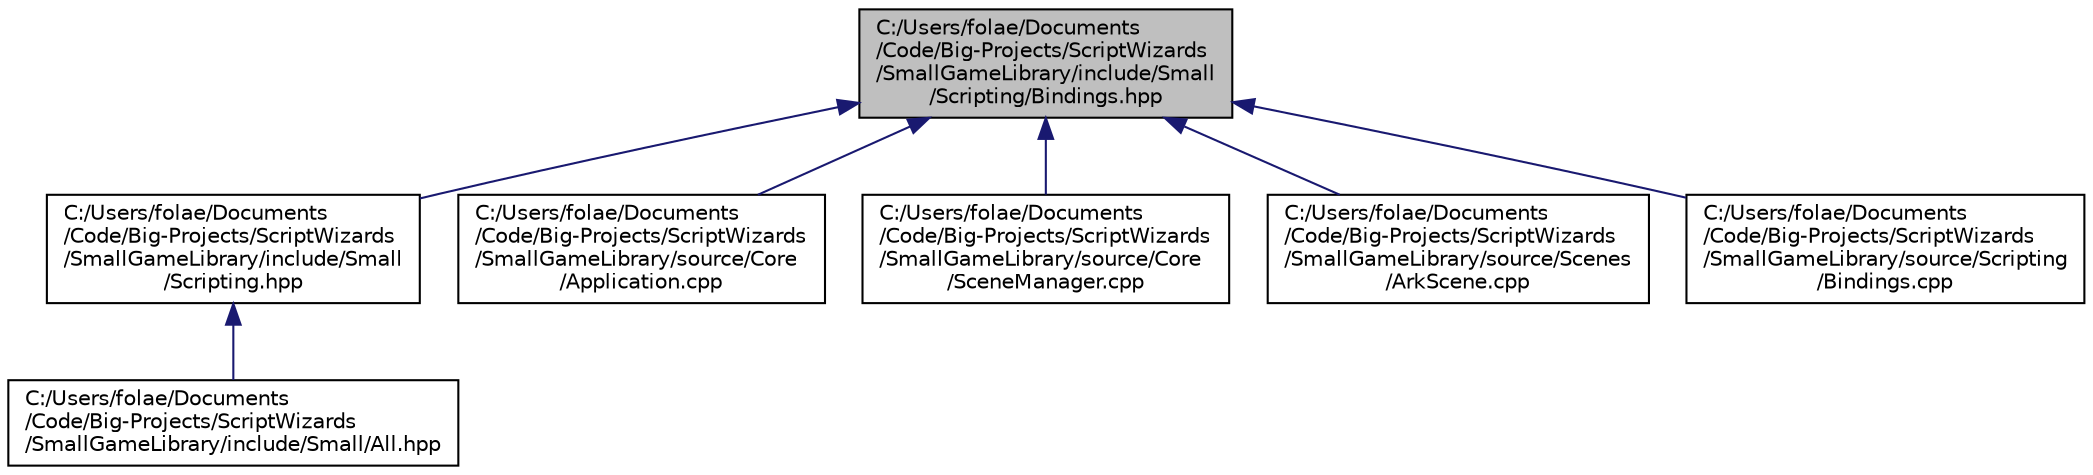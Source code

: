 digraph "C:/Users/folae/Documents/Code/Big-Projects/ScriptWizards/SmallGameLibrary/include/Small/Scripting/Bindings.hpp"
{
 // INTERACTIVE_SVG=YES
 // LATEX_PDF_SIZE
  edge [fontname="Helvetica",fontsize="10",labelfontname="Helvetica",labelfontsize="10"];
  node [fontname="Helvetica",fontsize="10",shape=record];
  Node1 [label="C:/Users/folae/Documents\l/Code/Big-Projects/ScriptWizards\l/SmallGameLibrary/include/Small\l/Scripting/Bindings.hpp",height=0.2,width=0.4,color="black", fillcolor="grey75", style="filled", fontcolor="black",tooltip="Binding the small game library in ArkScript."];
  Node1 -> Node2 [dir="back",color="midnightblue",fontsize="10",style="solid",fontname="Helvetica"];
  Node2 [label="C:/Users/folae/Documents\l/Code/Big-Projects/ScriptWizards\l/SmallGameLibrary/include/Small\l/Scripting.hpp",height=0.2,width=0.4,color="black", fillcolor="white", style="filled",URL="$d3/dc8/Scripting_8hpp.html",tooltip="Include all the files from the Scripting folder."];
  Node2 -> Node3 [dir="back",color="midnightblue",fontsize="10",style="solid",fontname="Helvetica"];
  Node3 [label="C:/Users/folae/Documents\l/Code/Big-Projects/ScriptWizards\l/SmallGameLibrary/include/Small/All.hpp",height=0.2,width=0.4,color="black", fillcolor="white", style="filled",URL="$da/d41/All_8hpp.html",tooltip="Include the needed files to start a project using the library."];
  Node1 -> Node4 [dir="back",color="midnightblue",fontsize="10",style="solid",fontname="Helvetica"];
  Node4 [label="C:/Users/folae/Documents\l/Code/Big-Projects/ScriptWizards\l/SmallGameLibrary/source/Core\l/Application.cpp",height=0.2,width=0.4,color="black", fillcolor="white", style="filled",URL="$d2/db6/Application_8cpp.html",tooltip=" "];
  Node1 -> Node5 [dir="back",color="midnightblue",fontsize="10",style="solid",fontname="Helvetica"];
  Node5 [label="C:/Users/folae/Documents\l/Code/Big-Projects/ScriptWizards\l/SmallGameLibrary/source/Core\l/SceneManager.cpp",height=0.2,width=0.4,color="black", fillcolor="white", style="filled",URL="$da/d2c/SceneManager_8cpp.html",tooltip=" "];
  Node1 -> Node6 [dir="back",color="midnightblue",fontsize="10",style="solid",fontname="Helvetica"];
  Node6 [label="C:/Users/folae/Documents\l/Code/Big-Projects/ScriptWizards\l/SmallGameLibrary/source/Scenes\l/ArkScene.cpp",height=0.2,width=0.4,color="black", fillcolor="white", style="filled",URL="$d4/dff/ArkScene_8cpp.html",tooltip=" "];
  Node1 -> Node7 [dir="back",color="midnightblue",fontsize="10",style="solid",fontname="Helvetica"];
  Node7 [label="C:/Users/folae/Documents\l/Code/Big-Projects/ScriptWizards\l/SmallGameLibrary/source/Scripting\l/Bindings.cpp",height=0.2,width=0.4,color="black", fillcolor="white", style="filled",URL="$db/da3/Bindings_8cpp.html",tooltip=" "];
}
